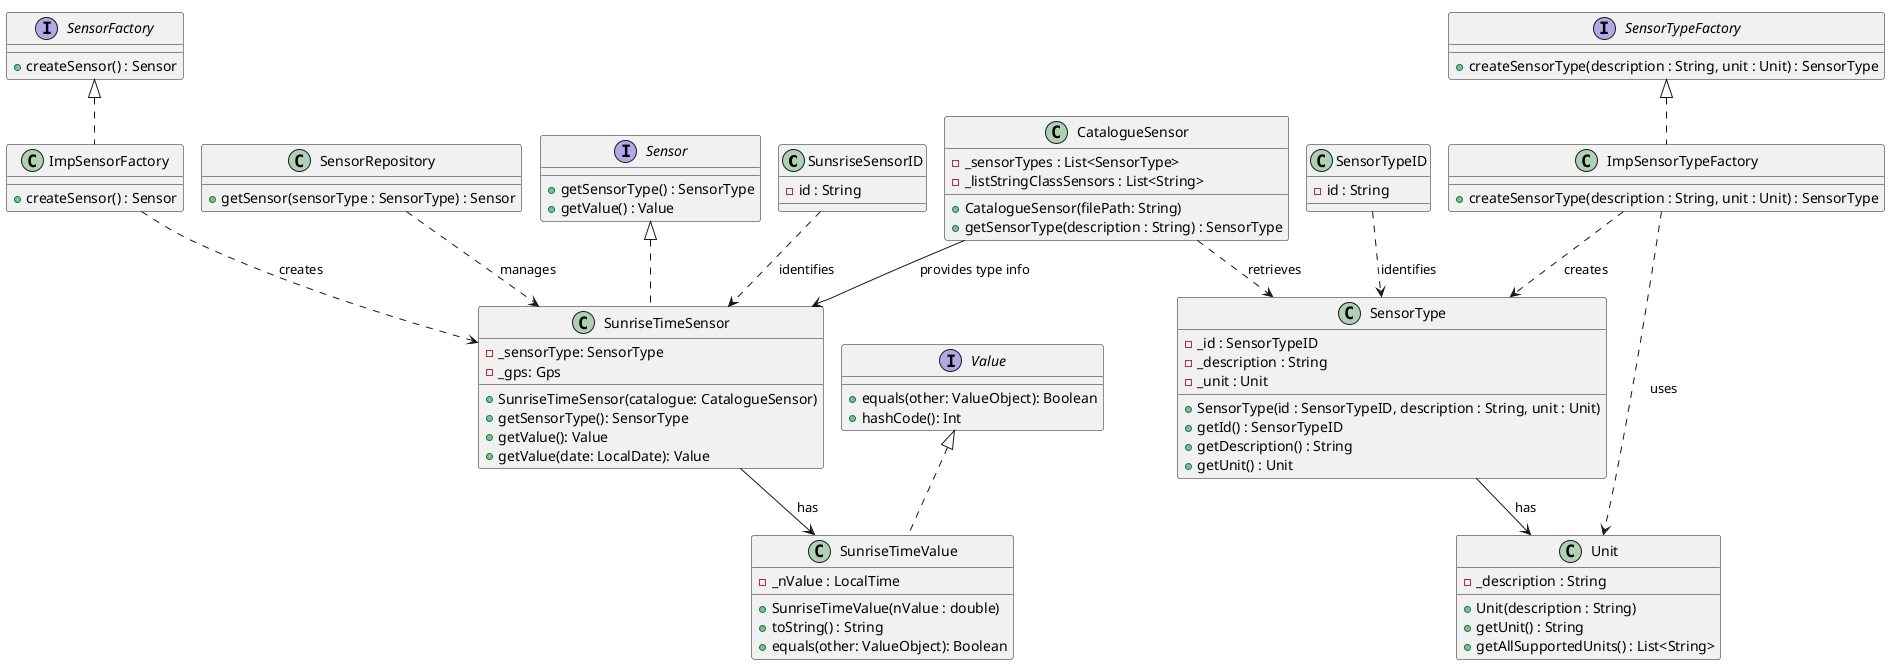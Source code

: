 @startuml
'https://plantuml.com/class-diagram

!pragma layout smetana

class SunsriseSensorID {
    - id : String
}

class SensorTypeID {
    - id : String
}

class SunriseTimeSensor implements Sensor{
'Attributes'
- _sensorType: SensorType
- _gps: Gps

'Methods'
+SunriseTimeSensor(catalogue: CatalogueSensor)
+getSensorType(): SensorType
+getValue(): Value
+getValue(date: LocalDate): Value
}

class SunriseTimeValue implements Value {
    - _nValue : LocalTime
    + SunriseTimeValue(nValue : double)
    + toString() : String
    + equals(other: ValueObject): Boolean
}

interface Sensor {
    + getSensorType() : SensorType
    + getValue() : Value
}

class SensorType {
    - _id : SensorTypeID
    - _description : String
    - _unit : Unit
    + SensorType(id : SensorTypeID, description : String, unit : Unit)
    + getId() : SensorTypeID
    + getDescription() : String
    + getUnit() : Unit
}

class ImpSensorTypeFactory implements SensorTypeFactory{
    + createSensorType(description : String, unit : Unit) : SensorType
}

interface SensorTypeFactory{
    + createSensorType(description : String, unit : Unit) : SensorType
}

class Unit {
    - _description : String
    + Unit(description : String)
    + getUnit() : String
    + getAllSupportedUnits() : List<String>
}

interface Value {
    + equals(other: ValueObject): Boolean
    + hashCode(): Int
}

class CatalogueSensor {
    - _sensorTypes : List<SensorType>
    - _listStringClassSensors : List<String>
    + CatalogueSensor(filePath: String)
    + getSensorType(description : String) : SensorType
}

class ImpSensorFactory implements SensorFactory {
    + createSensor() : Sensor
}

interface SensorFactory {
    + createSensor() : Sensor
}

class SensorRepository {
    + getSensor(sensorType : SensorType) : Sensor
}

CatalogueSensor --> SunriseTimeSensor : provides type info >
CatalogueSensor ..> SensorType : retrieves >
SensorType --> Unit : has
ImpSensorFactory ..> SunriseTimeSensor : creates >
SensorRepository ..> SunriseTimeSensor : manages >
ImpSensorTypeFactory ..> SensorType : creates >
ImpSensorTypeFactory ..> Unit : uses >
SunsriseSensorID ..> SunriseTimeSensor : identifies >
SensorTypeID ..> SensorType : identifies >

SunriseTimeSensor --> SunriseTimeValue : has >
}

@enduml
